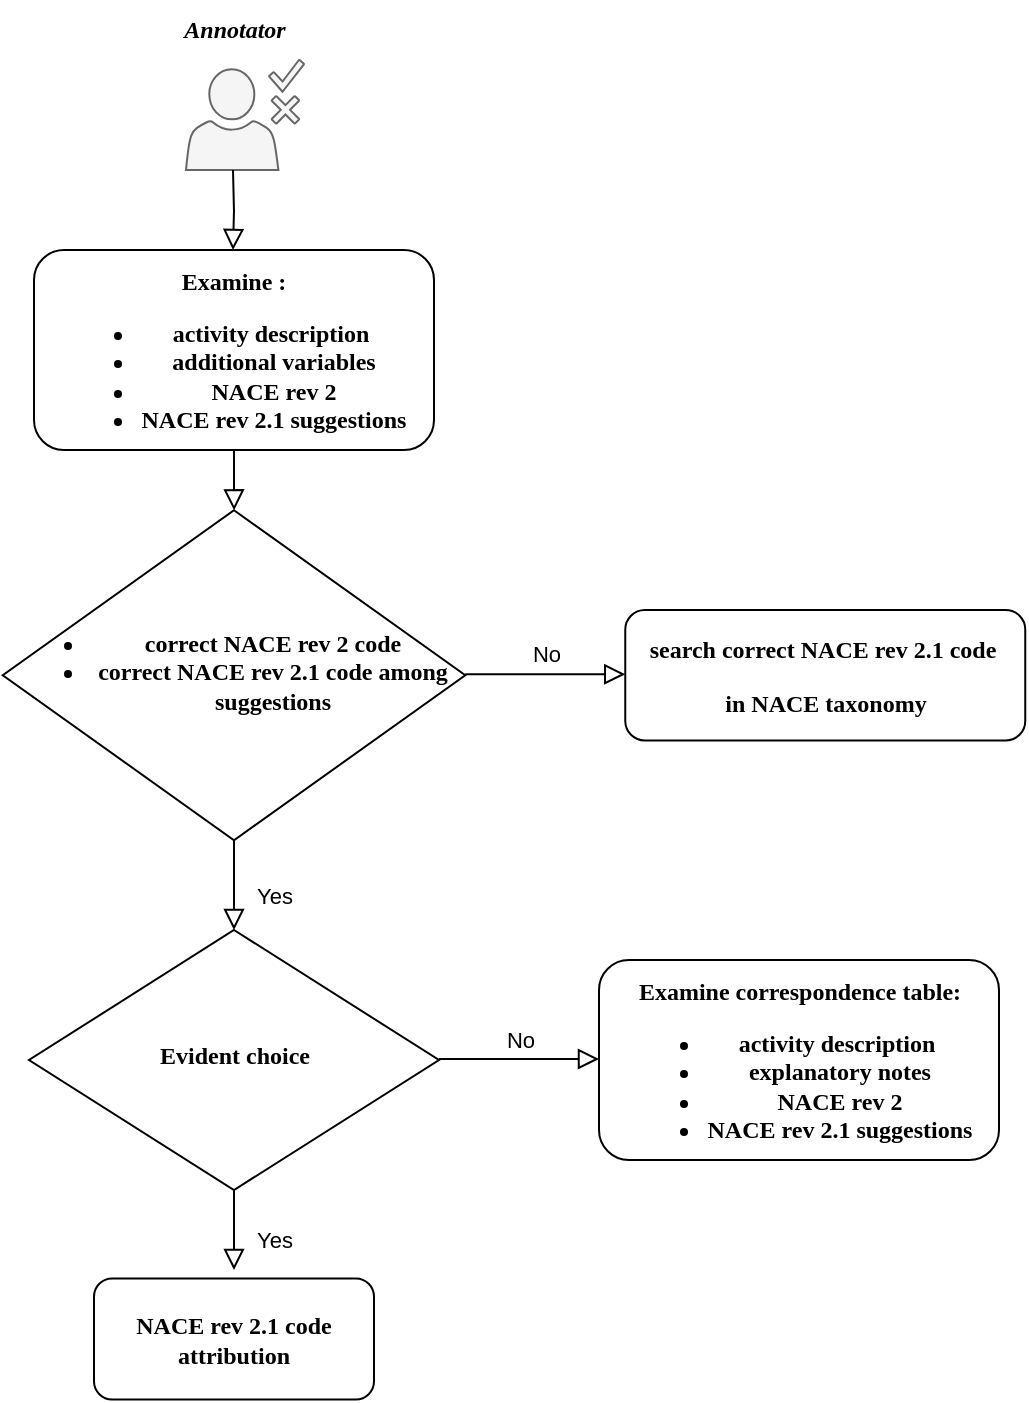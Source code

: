 <mxfile version="24.3.0" type="github">
  <diagram id="C5RBs43oDa-KdzZeNtuy" name="Page-1">
    <mxGraphModel dx="1426" dy="1954" grid="1" gridSize="10" guides="1" tooltips="1" connect="1" arrows="1" fold="1" page="1" pageScale="1" pageWidth="827" pageHeight="1169" math="0" shadow="0">
      <root>
        <mxCell id="WIyWlLk6GJQsqaUBKTNV-0" />
        <mxCell id="WIyWlLk6GJQsqaUBKTNV-1" parent="WIyWlLk6GJQsqaUBKTNV-0" />
        <mxCell id="WIyWlLk6GJQsqaUBKTNV-2" value="" style="rounded=0;html=1;jettySize=auto;orthogonalLoop=1;fontSize=11;endArrow=block;endFill=0;endSize=8;strokeWidth=1;shadow=0;labelBackgroundColor=none;edgeStyle=orthogonalEdgeStyle;" parent="WIyWlLk6GJQsqaUBKTNV-1" source="WIyWlLk6GJQsqaUBKTNV-3" target="WIyWlLk6GJQsqaUBKTNV-6" edge="1">
          <mxGeometry relative="1" as="geometry" />
        </mxCell>
        <mxCell id="WIyWlLk6GJQsqaUBKTNV-3" value="&lt;p&gt;&lt;b style=&quot;&quot;&gt;&lt;font face=&quot;Work sans&quot;&gt;Examine :&lt;/font&gt;&lt;/b&gt;&lt;/p&gt;&lt;p&gt;&lt;/p&gt;&lt;ul&gt;&lt;li&gt;&lt;b&gt;&lt;font face=&quot;MjLJa9koIwfA0tVDng4r&quot;&gt;activity description&amp;nbsp;&lt;/font&gt;&lt;/b&gt;&lt;/li&gt;&lt;li&gt;&lt;b&gt;&lt;font face=&quot;MjLJa9koIwfA0tVDng4r&quot;&gt;additional variables&lt;/font&gt;&lt;/b&gt;&lt;/li&gt;&lt;li&gt;&lt;b&gt;&lt;font face=&quot;MjLJa9koIwfA0tVDng4r&quot;&gt;NACE rev 2&lt;/font&gt;&lt;/b&gt;&lt;/li&gt;&lt;li&gt;&lt;b style=&quot;&quot;&gt;&lt;font face=&quot;MjLJa9koIwfA0tVDng4r&quot;&gt;NACE rev 2.1 suggestions&lt;/font&gt;&lt;/b&gt;&lt;/li&gt;&lt;/ul&gt;&lt;p&gt;&lt;/p&gt;" style="rounded=1;whiteSpace=wrap;html=1;fontSize=12;glass=0;strokeWidth=1;shadow=0;" parent="WIyWlLk6GJQsqaUBKTNV-1" vertex="1">
          <mxGeometry x="90" y="40" width="200" height="100" as="geometry" />
        </mxCell>
        <mxCell id="WIyWlLk6GJQsqaUBKTNV-4" value="Yes" style="rounded=0;html=1;jettySize=auto;orthogonalLoop=1;fontSize=11;endArrow=block;endFill=0;endSize=8;strokeWidth=1;shadow=0;labelBackgroundColor=none;edgeStyle=orthogonalEdgeStyle;exitX=0.5;exitY=1;exitDx=0;exitDy=0;exitPerimeter=0;" parent="WIyWlLk6GJQsqaUBKTNV-1" source="WIyWlLk6GJQsqaUBKTNV-6" edge="1">
          <mxGeometry x="0.252" y="20" relative="1" as="geometry">
            <mxPoint as="offset" />
            <mxPoint x="189.5" y="170" as="sourcePoint" />
            <mxPoint x="190" y="380" as="targetPoint" />
            <Array as="points">
              <mxPoint x="190" y="380" />
              <mxPoint x="190" y="380" />
            </Array>
          </mxGeometry>
        </mxCell>
        <mxCell id="WIyWlLk6GJQsqaUBKTNV-5" value="No" style="edgeStyle=orthogonalEdgeStyle;rounded=0;html=1;jettySize=auto;orthogonalLoop=1;fontSize=11;endArrow=block;endFill=0;endSize=8;strokeWidth=1;shadow=0;labelBackgroundColor=none;" parent="WIyWlLk6GJQsqaUBKTNV-1" edge="1">
          <mxGeometry y="10" relative="1" as="geometry">
            <mxPoint as="offset" />
            <mxPoint x="305.63" y="252.13" as="sourcePoint" />
            <mxPoint x="385.63" y="252.13" as="targetPoint" />
            <Array as="points">
              <mxPoint x="315.63" y="251.63" />
              <mxPoint x="315.63" y="251.63" />
            </Array>
          </mxGeometry>
        </mxCell>
        <mxCell id="WIyWlLk6GJQsqaUBKTNV-6" value="&lt;div&gt;&lt;ul&gt;&lt;li&gt;&lt;font face=&quot;Work sans&quot;&gt;&lt;b&gt;correct NACE rev 2 code&lt;/b&gt;&lt;/font&gt;&lt;/li&gt;&lt;li&gt;&lt;font face=&quot;Work sans&quot;&gt;&lt;b&gt;correct NACE rev 2.1 code among suggestions&lt;/b&gt;&lt;/font&gt;&lt;/li&gt;&lt;/ul&gt;&lt;/div&gt;" style="rhombus;whiteSpace=wrap;html=1;shadow=0;fontFamily=Helvetica;fontSize=12;align=center;strokeWidth=1;spacing=6;spacingTop=-4;" parent="WIyWlLk6GJQsqaUBKTNV-1" vertex="1">
          <mxGeometry x="74.38" y="170.13" width="231.25" height="165" as="geometry" />
        </mxCell>
        <mxCell id="zTkiKsxzpAYJPQyl72WQ-2" value="Yes" style="rounded=0;html=1;jettySize=auto;orthogonalLoop=1;fontSize=11;endArrow=block;endFill=0;endSize=8;strokeWidth=1;shadow=0;labelBackgroundColor=none;edgeStyle=orthogonalEdgeStyle;exitX=0.5;exitY=1;exitDx=0;exitDy=0;exitPerimeter=0;" edge="1" parent="WIyWlLk6GJQsqaUBKTNV-1" source="zTkiKsxzpAYJPQyl72WQ-3">
          <mxGeometry x="0.252" y="20" relative="1" as="geometry">
            <mxPoint as="offset" />
            <mxPoint x="189.5" y="350" as="sourcePoint" />
            <mxPoint x="190" y="550" as="targetPoint" />
            <Array as="points" />
          </mxGeometry>
        </mxCell>
        <mxCell id="zTkiKsxzpAYJPQyl72WQ-3" value="&lt;font face=&quot;Work sans&quot;&gt;&lt;b&gt;Evident choice&lt;/b&gt;&lt;/font&gt;" style="rhombus;whiteSpace=wrap;html=1;shadow=0;fontFamily=Helvetica;fontSize=12;align=center;strokeWidth=1;spacing=6;spacingTop=-4;" vertex="1" parent="WIyWlLk6GJQsqaUBKTNV-1">
          <mxGeometry x="87.5" y="380" width="205" height="130" as="geometry" />
        </mxCell>
        <mxCell id="zTkiKsxzpAYJPQyl72WQ-7" value="No" style="edgeStyle=orthogonalEdgeStyle;rounded=0;html=1;jettySize=auto;orthogonalLoop=1;fontSize=11;endArrow=block;endFill=0;endSize=8;strokeWidth=1;shadow=0;labelBackgroundColor=none;" edge="1" parent="WIyWlLk6GJQsqaUBKTNV-1">
          <mxGeometry y="10" relative="1" as="geometry">
            <mxPoint as="offset" />
            <mxPoint x="292.5" y="444.5" as="sourcePoint" />
            <mxPoint x="372.5" y="444.5" as="targetPoint" />
            <Array as="points">
              <mxPoint x="302.5" y="444" />
              <mxPoint x="302.5" y="444" />
            </Array>
          </mxGeometry>
        </mxCell>
        <mxCell id="zTkiKsxzpAYJPQyl72WQ-9" value="&lt;p&gt;&lt;b style=&quot;&quot;&gt;&lt;font face=&quot;Work sans&quot;&gt;Examine correspondence table:&lt;/font&gt;&lt;/b&gt;&lt;/p&gt;&lt;p&gt;&lt;/p&gt;&lt;ul&gt;&lt;li&gt;&lt;b&gt;&lt;font face=&quot;MjLJa9koIwfA0tVDng4r&quot;&gt;activity description&amp;nbsp;&lt;/font&gt;&lt;/b&gt;&lt;/li&gt;&lt;li&gt;&lt;b style=&quot;background-color: initial;&quot;&gt;&lt;font face=&quot;MjLJa9koIwfA0tVDng4r&quot;&gt;explanatory notes&lt;/font&gt;&lt;/b&gt;&lt;/li&gt;&lt;li&gt;&lt;b style=&quot;background-color: initial;&quot;&gt;&lt;font face=&quot;MjLJa9koIwfA0tVDng4r&quot;&gt;NACE rev 2&lt;/font&gt;&lt;/b&gt;&lt;br&gt;&lt;/li&gt;&lt;li&gt;&lt;b style=&quot;&quot;&gt;&lt;font face=&quot;MjLJa9koIwfA0tVDng4r&quot;&gt;NACE rev 2.1 suggestions&lt;/font&gt;&lt;/b&gt;&lt;/li&gt;&lt;/ul&gt;&lt;p&gt;&lt;/p&gt;" style="rounded=1;whiteSpace=wrap;html=1;fontSize=12;glass=0;strokeWidth=1;shadow=0;" vertex="1" parent="WIyWlLk6GJQsqaUBKTNV-1">
          <mxGeometry x="372.5" y="395" width="200" height="100" as="geometry" />
        </mxCell>
        <mxCell id="zTkiKsxzpAYJPQyl72WQ-10" value="&lt;p&gt;&lt;font face=&quot;Work sans&quot;&gt;&lt;b&gt;NACE rev 2.1&amp;nbsp;&lt;/b&gt;&lt;/font&gt;&lt;b style=&quot;background-color: initial; font-family: &amp;quot;Work sans&amp;quot;;&quot;&gt;code attribution&lt;/b&gt;&lt;/p&gt;&lt;p&gt;&lt;/p&gt;" style="rounded=1;whiteSpace=wrap;html=1;fontSize=12;glass=0;strokeWidth=1;shadow=0;" vertex="1" parent="WIyWlLk6GJQsqaUBKTNV-1">
          <mxGeometry x="120" y="554.25" width="140" height="60.5" as="geometry" />
        </mxCell>
        <mxCell id="zTkiKsxzpAYJPQyl72WQ-11" value="" style="sketch=0;pointerEvents=1;shadow=0;dashed=0;html=1;strokeColor=#666666;fillColor=#f5f5f5;labelPosition=center;verticalLabelPosition=bottom;verticalAlign=top;outlineConnect=0;align=center;shape=mxgraph.office.users.approver;fontColor=#333333;" vertex="1" parent="WIyWlLk6GJQsqaUBKTNV-1">
          <mxGeometry x="166" y="-55" width="59" height="55" as="geometry" />
        </mxCell>
        <mxCell id="zTkiKsxzpAYJPQyl72WQ-12" value="&lt;font face=&quot;Work sans&quot;&gt;&lt;i&gt;&lt;b&gt;Annotator&lt;/b&gt;&lt;/i&gt;&lt;/font&gt;" style="text;html=1;align=center;verticalAlign=middle;resizable=0;points=[];autosize=1;strokeColor=none;fillColor=none;" vertex="1" parent="WIyWlLk6GJQsqaUBKTNV-1">
          <mxGeometry x="155" y="-85" width="70" height="30" as="geometry" />
        </mxCell>
        <mxCell id="zTkiKsxzpAYJPQyl72WQ-13" value="" style="rounded=0;html=1;jettySize=auto;orthogonalLoop=1;fontSize=11;endArrow=block;endFill=0;endSize=8;strokeWidth=1;shadow=0;labelBackgroundColor=none;edgeStyle=orthogonalEdgeStyle;" edge="1" parent="WIyWlLk6GJQsqaUBKTNV-1">
          <mxGeometry relative="1" as="geometry">
            <mxPoint x="189.5" as="sourcePoint" />
            <mxPoint x="189.5" y="40" as="targetPoint" />
          </mxGeometry>
        </mxCell>
        <mxCell id="zTkiKsxzpAYJPQyl72WQ-14" value="&lt;p&gt;&lt;font face=&quot;Work sans&quot;&gt;&lt;b&gt;search correct NACE rev 2.1&amp;nbsp;&lt;/b&gt;&lt;/font&gt;&lt;b style=&quot;background-color: initial; font-family: &amp;quot;Work sans&amp;quot;;&quot;&gt;code&amp;nbsp;&lt;/b&gt;&lt;/p&gt;&lt;p&gt;&lt;b style=&quot;background-color: initial; font-family: &amp;quot;Work sans&amp;quot;;&quot;&gt;in NACE taxonomy&lt;/b&gt;&lt;/p&gt;&lt;p&gt;&lt;/p&gt;" style="rounded=1;whiteSpace=wrap;html=1;fontSize=12;glass=0;strokeWidth=1;shadow=0;" vertex="1" parent="WIyWlLk6GJQsqaUBKTNV-1">
          <mxGeometry x="385.63" y="220" width="200" height="65.25" as="geometry" />
        </mxCell>
      </root>
    </mxGraphModel>
  </diagram>
</mxfile>
